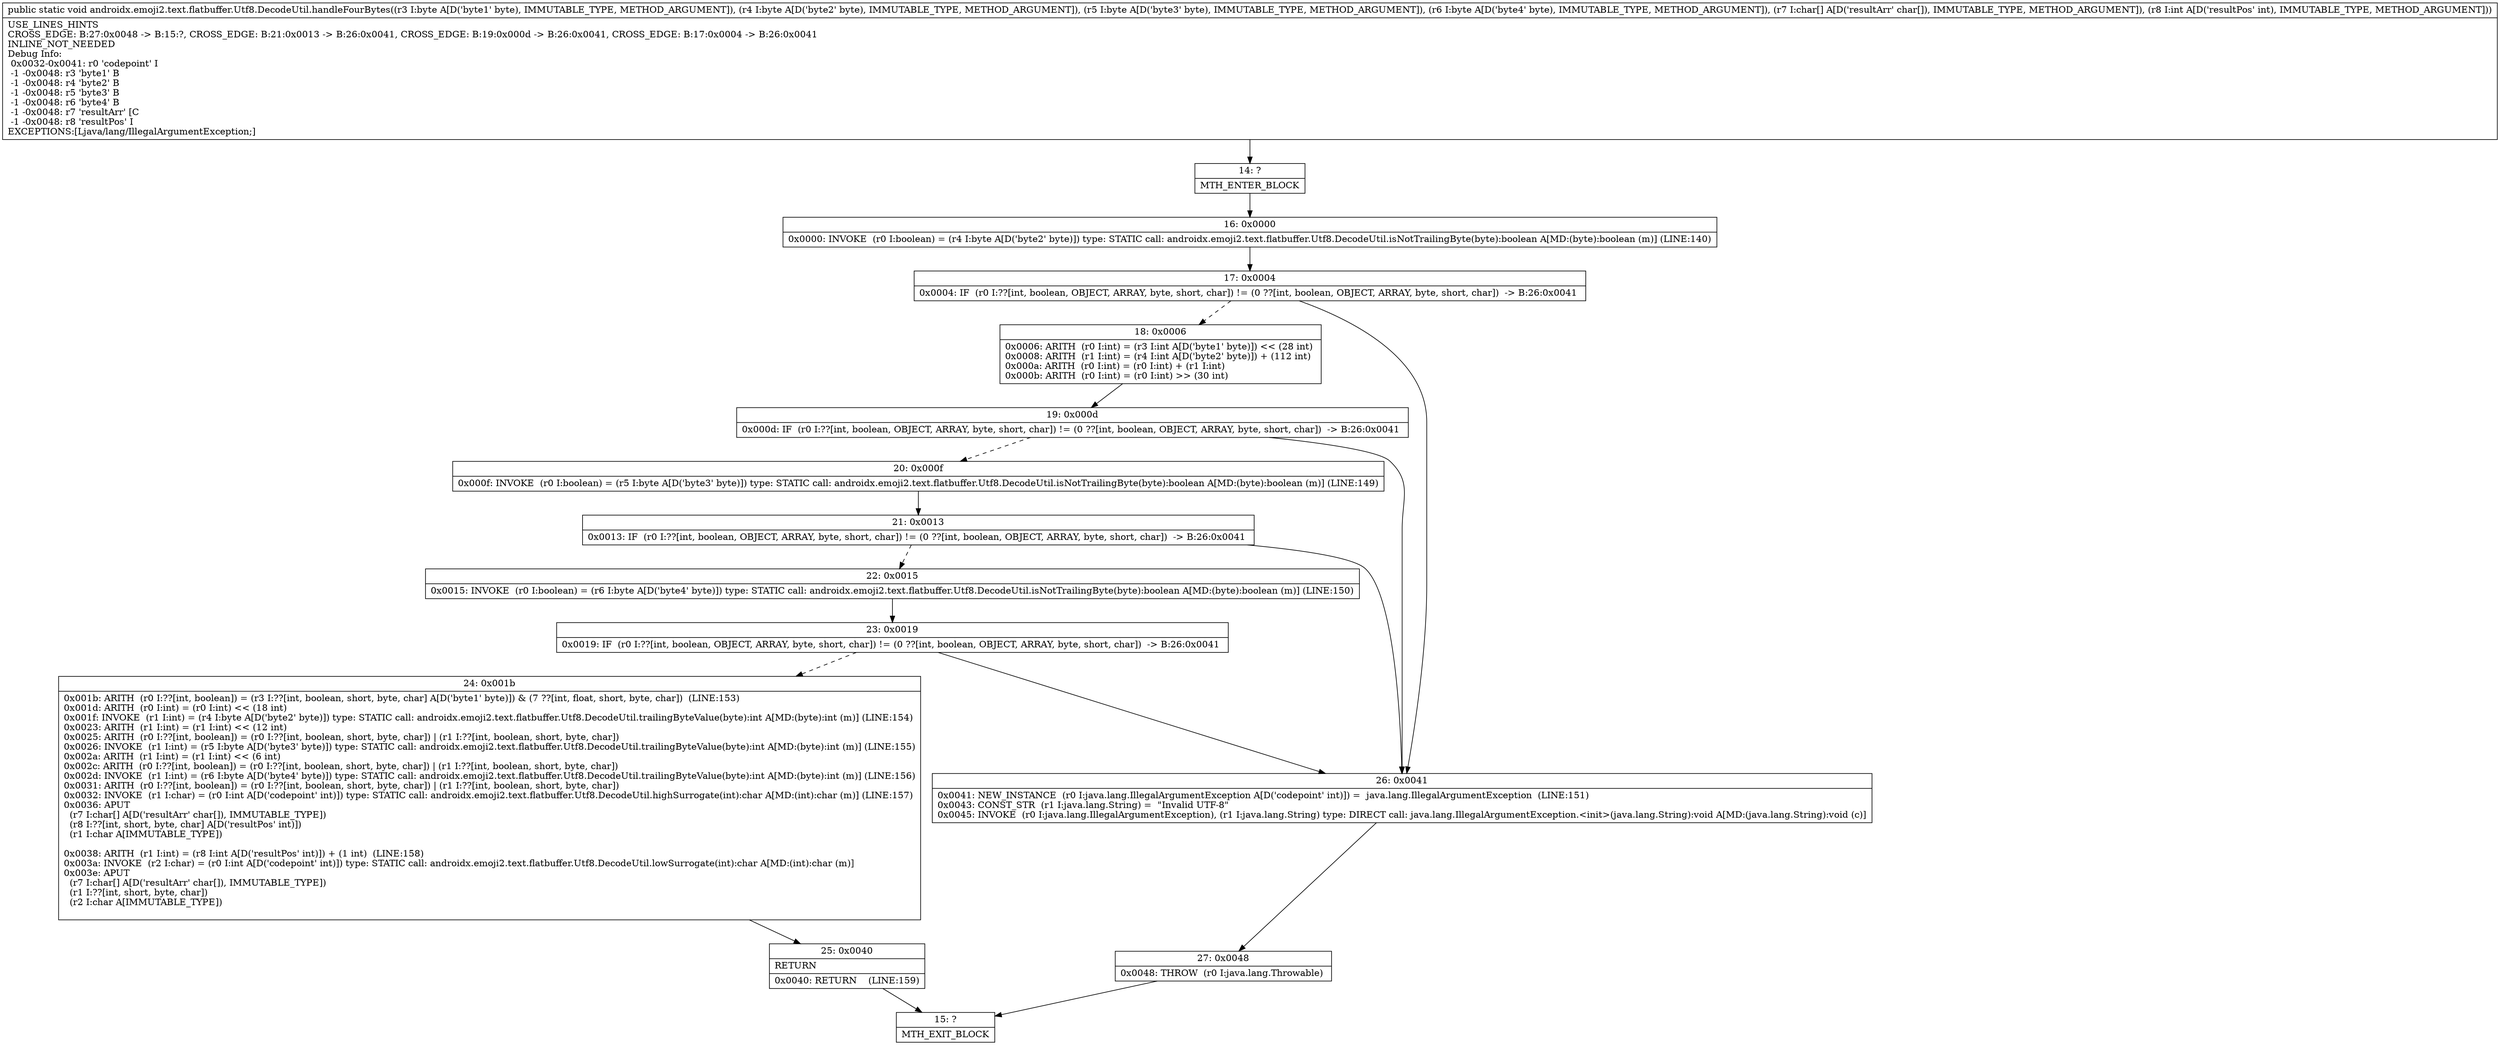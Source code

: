 digraph "CFG forandroidx.emoji2.text.flatbuffer.Utf8.DecodeUtil.handleFourBytes(BBBB[CI)V" {
Node_14 [shape=record,label="{14\:\ ?|MTH_ENTER_BLOCK\l}"];
Node_16 [shape=record,label="{16\:\ 0x0000|0x0000: INVOKE  (r0 I:boolean) = (r4 I:byte A[D('byte2' byte)]) type: STATIC call: androidx.emoji2.text.flatbuffer.Utf8.DecodeUtil.isNotTrailingByte(byte):boolean A[MD:(byte):boolean (m)] (LINE:140)\l}"];
Node_17 [shape=record,label="{17\:\ 0x0004|0x0004: IF  (r0 I:??[int, boolean, OBJECT, ARRAY, byte, short, char]) != (0 ??[int, boolean, OBJECT, ARRAY, byte, short, char])  \-\> B:26:0x0041 \l}"];
Node_18 [shape=record,label="{18\:\ 0x0006|0x0006: ARITH  (r0 I:int) = (r3 I:int A[D('byte1' byte)]) \<\< (28 int) \l0x0008: ARITH  (r1 I:int) = (r4 I:int A[D('byte2' byte)]) + (112 int) \l0x000a: ARITH  (r0 I:int) = (r0 I:int) + (r1 I:int) \l0x000b: ARITH  (r0 I:int) = (r0 I:int) \>\> (30 int) \l}"];
Node_19 [shape=record,label="{19\:\ 0x000d|0x000d: IF  (r0 I:??[int, boolean, OBJECT, ARRAY, byte, short, char]) != (0 ??[int, boolean, OBJECT, ARRAY, byte, short, char])  \-\> B:26:0x0041 \l}"];
Node_20 [shape=record,label="{20\:\ 0x000f|0x000f: INVOKE  (r0 I:boolean) = (r5 I:byte A[D('byte3' byte)]) type: STATIC call: androidx.emoji2.text.flatbuffer.Utf8.DecodeUtil.isNotTrailingByte(byte):boolean A[MD:(byte):boolean (m)] (LINE:149)\l}"];
Node_21 [shape=record,label="{21\:\ 0x0013|0x0013: IF  (r0 I:??[int, boolean, OBJECT, ARRAY, byte, short, char]) != (0 ??[int, boolean, OBJECT, ARRAY, byte, short, char])  \-\> B:26:0x0041 \l}"];
Node_22 [shape=record,label="{22\:\ 0x0015|0x0015: INVOKE  (r0 I:boolean) = (r6 I:byte A[D('byte4' byte)]) type: STATIC call: androidx.emoji2.text.flatbuffer.Utf8.DecodeUtil.isNotTrailingByte(byte):boolean A[MD:(byte):boolean (m)] (LINE:150)\l}"];
Node_23 [shape=record,label="{23\:\ 0x0019|0x0019: IF  (r0 I:??[int, boolean, OBJECT, ARRAY, byte, short, char]) != (0 ??[int, boolean, OBJECT, ARRAY, byte, short, char])  \-\> B:26:0x0041 \l}"];
Node_24 [shape=record,label="{24\:\ 0x001b|0x001b: ARITH  (r0 I:??[int, boolean]) = (r3 I:??[int, boolean, short, byte, char] A[D('byte1' byte)]) & (7 ??[int, float, short, byte, char])  (LINE:153)\l0x001d: ARITH  (r0 I:int) = (r0 I:int) \<\< (18 int) \l0x001f: INVOKE  (r1 I:int) = (r4 I:byte A[D('byte2' byte)]) type: STATIC call: androidx.emoji2.text.flatbuffer.Utf8.DecodeUtil.trailingByteValue(byte):int A[MD:(byte):int (m)] (LINE:154)\l0x0023: ARITH  (r1 I:int) = (r1 I:int) \<\< (12 int) \l0x0025: ARITH  (r0 I:??[int, boolean]) = (r0 I:??[int, boolean, short, byte, char]) \| (r1 I:??[int, boolean, short, byte, char]) \l0x0026: INVOKE  (r1 I:int) = (r5 I:byte A[D('byte3' byte)]) type: STATIC call: androidx.emoji2.text.flatbuffer.Utf8.DecodeUtil.trailingByteValue(byte):int A[MD:(byte):int (m)] (LINE:155)\l0x002a: ARITH  (r1 I:int) = (r1 I:int) \<\< (6 int) \l0x002c: ARITH  (r0 I:??[int, boolean]) = (r0 I:??[int, boolean, short, byte, char]) \| (r1 I:??[int, boolean, short, byte, char]) \l0x002d: INVOKE  (r1 I:int) = (r6 I:byte A[D('byte4' byte)]) type: STATIC call: androidx.emoji2.text.flatbuffer.Utf8.DecodeUtil.trailingByteValue(byte):int A[MD:(byte):int (m)] (LINE:156)\l0x0031: ARITH  (r0 I:??[int, boolean]) = (r0 I:??[int, boolean, short, byte, char]) \| (r1 I:??[int, boolean, short, byte, char]) \l0x0032: INVOKE  (r1 I:char) = (r0 I:int A[D('codepoint' int)]) type: STATIC call: androidx.emoji2.text.flatbuffer.Utf8.DecodeUtil.highSurrogate(int):char A[MD:(int):char (m)] (LINE:157)\l0x0036: APUT  \l  (r7 I:char[] A[D('resultArr' char[]), IMMUTABLE_TYPE])\l  (r8 I:??[int, short, byte, char] A[D('resultPos' int)])\l  (r1 I:char A[IMMUTABLE_TYPE])\l \l0x0038: ARITH  (r1 I:int) = (r8 I:int A[D('resultPos' int)]) + (1 int)  (LINE:158)\l0x003a: INVOKE  (r2 I:char) = (r0 I:int A[D('codepoint' int)]) type: STATIC call: androidx.emoji2.text.flatbuffer.Utf8.DecodeUtil.lowSurrogate(int):char A[MD:(int):char (m)]\l0x003e: APUT  \l  (r7 I:char[] A[D('resultArr' char[]), IMMUTABLE_TYPE])\l  (r1 I:??[int, short, byte, char])\l  (r2 I:char A[IMMUTABLE_TYPE])\l \l}"];
Node_25 [shape=record,label="{25\:\ 0x0040|RETURN\l|0x0040: RETURN    (LINE:159)\l}"];
Node_15 [shape=record,label="{15\:\ ?|MTH_EXIT_BLOCK\l}"];
Node_26 [shape=record,label="{26\:\ 0x0041|0x0041: NEW_INSTANCE  (r0 I:java.lang.IllegalArgumentException A[D('codepoint' int)]) =  java.lang.IllegalArgumentException  (LINE:151)\l0x0043: CONST_STR  (r1 I:java.lang.String) =  \"Invalid UTF\-8\" \l0x0045: INVOKE  (r0 I:java.lang.IllegalArgumentException), (r1 I:java.lang.String) type: DIRECT call: java.lang.IllegalArgumentException.\<init\>(java.lang.String):void A[MD:(java.lang.String):void (c)]\l}"];
Node_27 [shape=record,label="{27\:\ 0x0048|0x0048: THROW  (r0 I:java.lang.Throwable) \l}"];
MethodNode[shape=record,label="{public static void androidx.emoji2.text.flatbuffer.Utf8.DecodeUtil.handleFourBytes((r3 I:byte A[D('byte1' byte), IMMUTABLE_TYPE, METHOD_ARGUMENT]), (r4 I:byte A[D('byte2' byte), IMMUTABLE_TYPE, METHOD_ARGUMENT]), (r5 I:byte A[D('byte3' byte), IMMUTABLE_TYPE, METHOD_ARGUMENT]), (r6 I:byte A[D('byte4' byte), IMMUTABLE_TYPE, METHOD_ARGUMENT]), (r7 I:char[] A[D('resultArr' char[]), IMMUTABLE_TYPE, METHOD_ARGUMENT]), (r8 I:int A[D('resultPos' int), IMMUTABLE_TYPE, METHOD_ARGUMENT]))  | USE_LINES_HINTS\lCROSS_EDGE: B:27:0x0048 \-\> B:15:?, CROSS_EDGE: B:21:0x0013 \-\> B:26:0x0041, CROSS_EDGE: B:19:0x000d \-\> B:26:0x0041, CROSS_EDGE: B:17:0x0004 \-\> B:26:0x0041\lINLINE_NOT_NEEDED\lDebug Info:\l  0x0032\-0x0041: r0 'codepoint' I\l  \-1 \-0x0048: r3 'byte1' B\l  \-1 \-0x0048: r4 'byte2' B\l  \-1 \-0x0048: r5 'byte3' B\l  \-1 \-0x0048: r6 'byte4' B\l  \-1 \-0x0048: r7 'resultArr' [C\l  \-1 \-0x0048: r8 'resultPos' I\lEXCEPTIONS:[Ljava\/lang\/IllegalArgumentException;]\l}"];
MethodNode -> Node_14;Node_14 -> Node_16;
Node_16 -> Node_17;
Node_17 -> Node_18[style=dashed];
Node_17 -> Node_26;
Node_18 -> Node_19;
Node_19 -> Node_20[style=dashed];
Node_19 -> Node_26;
Node_20 -> Node_21;
Node_21 -> Node_22[style=dashed];
Node_21 -> Node_26;
Node_22 -> Node_23;
Node_23 -> Node_24[style=dashed];
Node_23 -> Node_26;
Node_24 -> Node_25;
Node_25 -> Node_15;
Node_26 -> Node_27;
Node_27 -> Node_15;
}


